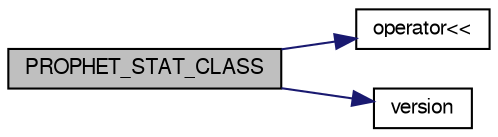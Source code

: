 digraph G
{
  edge [fontname="FreeSans",fontsize="10",labelfontname="FreeSans",labelfontsize="10"];
  node [fontname="FreeSans",fontsize="10",shape=record];
  rankdir=LR;
  Node1 [label="PROPHET_STAT_CLASS",height=0.2,width=0.4,color="black", fillcolor="grey75", style="filled" fontcolor="black"];
  Node1 -> Node2 [color="midnightblue",fontsize="10",style="solid"];
  Node2 [label="operator\<\<",height=0.2,width=0.4,color="black", fillcolor="white", style="filled",URL="$speculativecpu_8cc.html#a08a5f3a420a133c991c499e41f3bde92"];
  Node1 -> Node3 [color="midnightblue",fontsize="10",style="solid"];
  Node3 [label="version",height=0.2,width=0.4,color="black", fillcolor="white", style="filled",URL="$vmipstool_8cc.html#a7805bb9ff9e21a4aea89acb77bc77548"];
}

